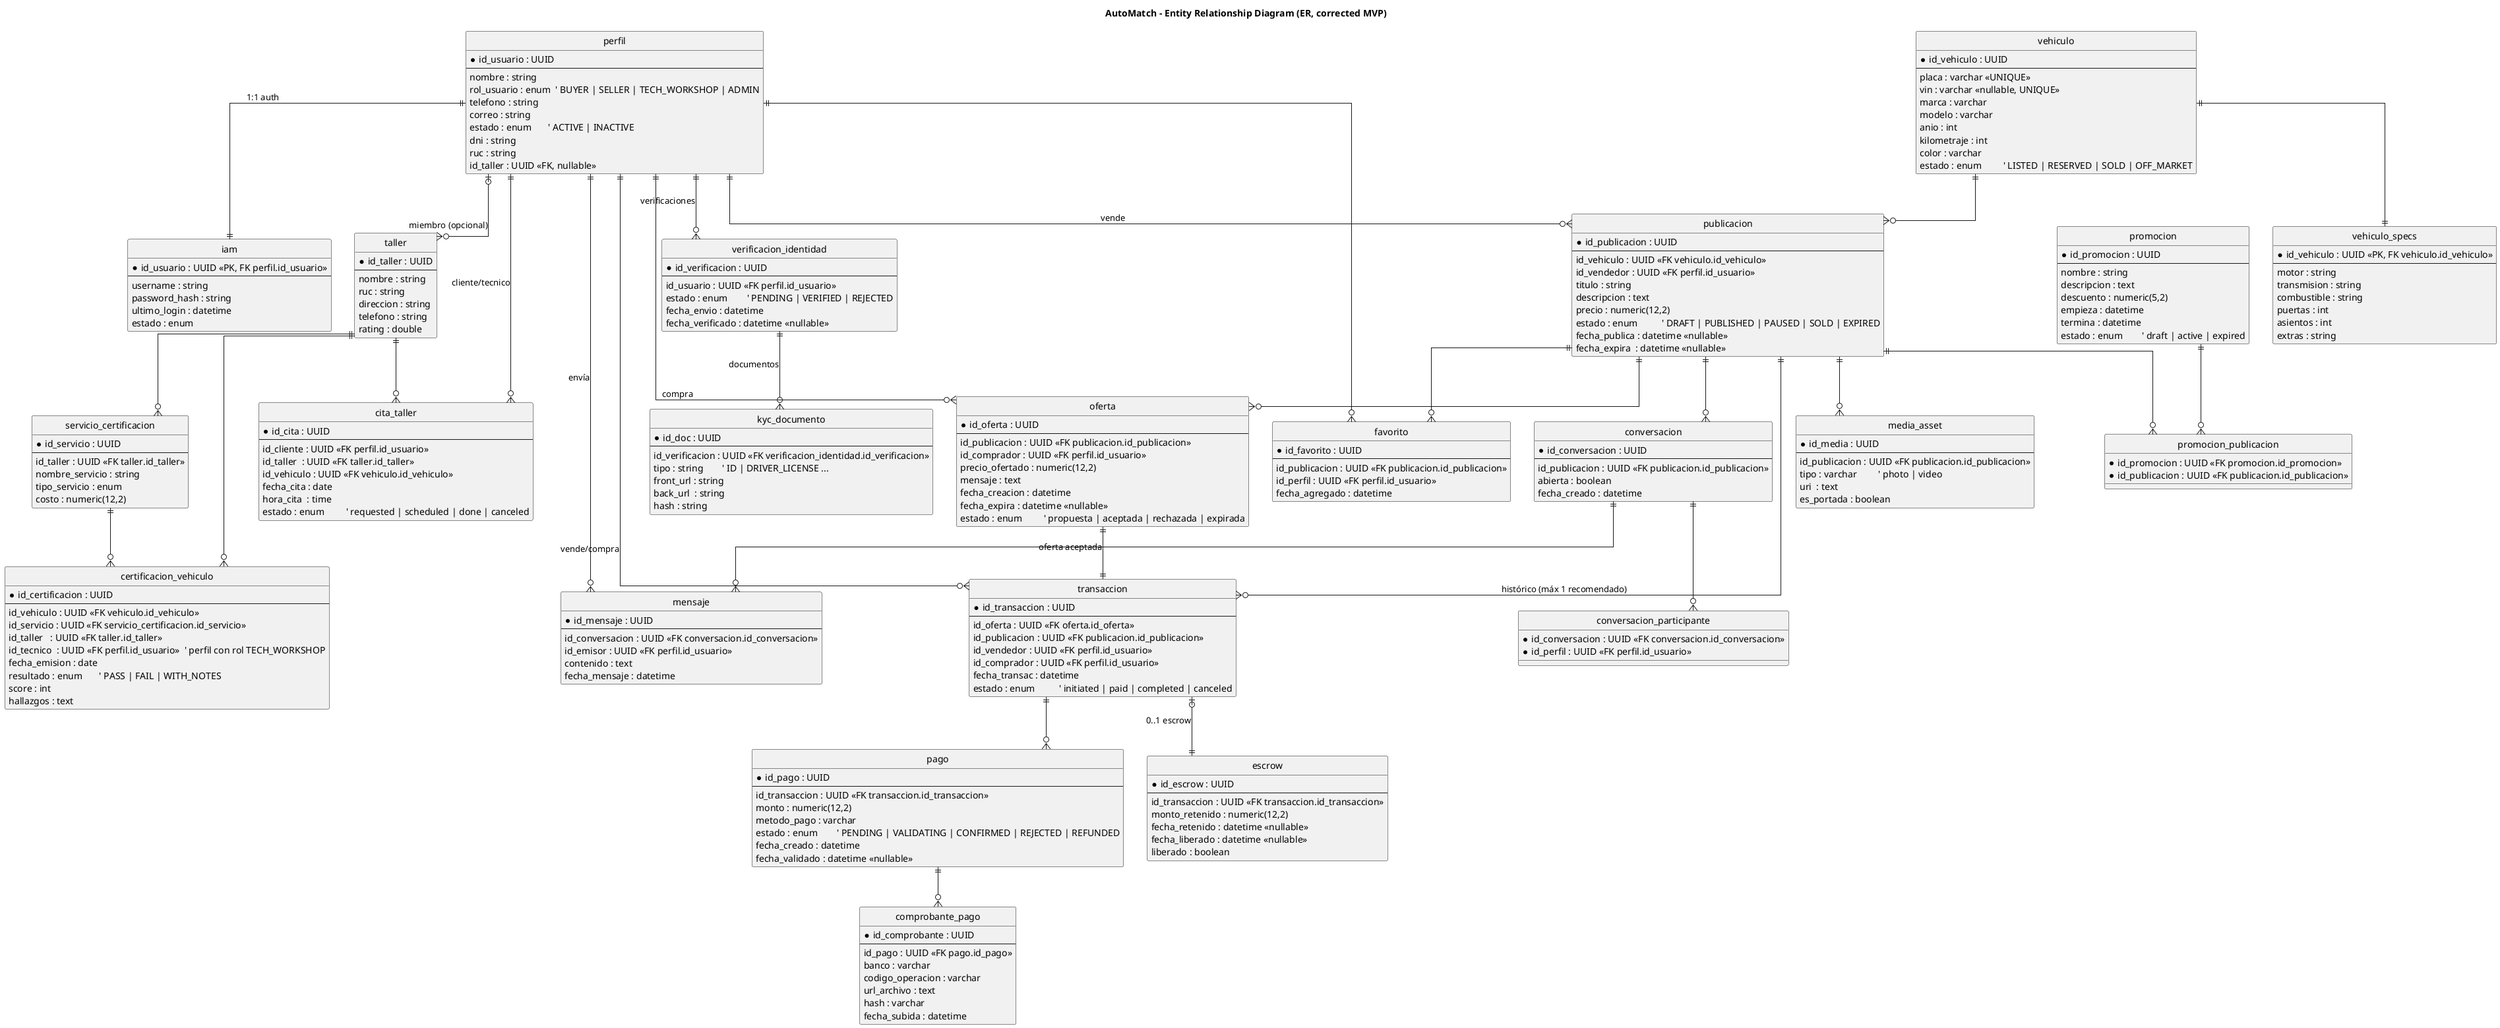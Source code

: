 @startuml
title AutoMatch - Entity Relationship Diagram (ER, corrected MVP)

skinparam linetype ortho
hide circle

' =========================
' Identidad / Perfiles / KYC
' =========================
entity "perfil" as perfil {
  * id_usuario : UUID
  --
  nombre : string
  rol_usuario : enum  ' BUYER | SELLER | TECH_WORKSHOP | ADMIN
  telefono : string
  correo : string
  estado : enum       ' ACTIVE | INACTIVE
  dni : string
  ruc : string
  id_taller : UUID <<FK, nullable>>
}

entity "iam" as iam {
  * id_usuario : UUID <<PK, FK perfil.id_usuario>>
  --
  username : string
  password_hash : string
  ultimo_login : datetime
  estado : enum
}

entity "verificacion_identidad" as kyc {
  * id_verificacion : UUID
  --
  id_usuario : UUID <<FK perfil.id_usuario>>
  estado : enum        ' PENDING | VERIFIED | REJECTED
  fecha_envio : datetime
  fecha_verificado : datetime <<nullable>>
}

entity "kyc_documento" as kyc_doc {
  * id_doc : UUID
  --
  id_verificacion : UUID <<FK verificacion_identidad.id_verificacion>>
  tipo : string        ' ID | DRIVER_LICENSE ...
  front_url : string
  back_url  : string
  hash : string
}

perfil ||--|| iam : "1:1 auth"
perfil ||--o{ kyc : "verificaciones"
kyc ||--o{ kyc_doc : "documentos"

' =========================
' Talleres / Servicios / Certificación
' =========================
entity "taller" as taller {
  * id_taller : UUID
  --
  nombre : string
  ruc : string
  direccion : string
  telefono : string
  rating : double
}

entity "servicio_certificacion" as serv_cert {
  * id_servicio : UUID
  --
  id_taller : UUID <<FK taller.id_taller>>
  nombre_servicio : string
  tipo_servicio : enum
  costo : numeric(12,2)
}

entity "cita_taller" as cita {
  * id_cita : UUID
  --
  id_cliente : UUID <<FK perfil.id_usuario>>
  id_taller  : UUID <<FK taller.id_taller>>
  id_vehiculo : UUID <<FK vehiculo.id_vehiculo>>
  fecha_cita : date
  hora_cita  : time
  estado : enum         ' requested | scheduled | done | canceled
}

entity "certificacion_vehiculo" as cert {
  * id_certificacion : UUID
  --
  id_vehiculo : UUID <<FK vehiculo.id_vehiculo>>
  id_servicio : UUID <<FK servicio_certificacion.id_servicio>>
  id_taller   : UUID <<FK taller.id_taller>>
  id_tecnico  : UUID <<FK perfil.id_usuario>>  ' perfil con rol TECH_WORKSHOP
  fecha_emision : date
  resultado : enum       ' PASS | FAIL | WITH_NOTES
  score : int
  hallazgos : text
}

taller ||--o{ serv_cert
taller ||--o{ cita
taller ||--o{ cert
perfil ||--o{ cita : "cliente/tecnico"
perfil |o--o{ taller : "miembro (opcional)"
serv_cert ||--o{ cert

' =========================
' Catálogo: Vehículo / Publicación / Media / Favoritos
' =========================
entity "vehiculo" as vehiculo {
  * id_vehiculo : UUID
  --
  placa : varchar <<UNIQUE>>
  vin : varchar <<nullable, UNIQUE>>
  marca : varchar
  modelo : varchar
  anio : int
  kilometraje : int
  color : varchar
  estado : enum         ' LISTED | RESERVED | SOLD | OFF_MARKET
}

entity "vehiculo_specs" as vspecs {
  * id_vehiculo : UUID <<PK, FK vehiculo.id_vehiculo>>
  --
  motor : string
  transmision : string
  combustible : string
  puertas : int
  asientos : int
  extras : string
}

entity "publicacion" as pub {
  * id_publicacion : UUID
  --
  id_vehiculo : UUID <<FK vehiculo.id_vehiculo>>
  id_vendedor : UUID <<FK perfil.id_usuario>>
  titulo : string
  descripcion : text
  precio : numeric(12,2)
  estado : enum          ' DRAFT | PUBLISHED | PAUSED | SOLD | EXPIRED
  fecha_publica : datetime <<nullable>>
  fecha_expira  : datetime <<nullable>>
}

entity "media_asset" as media {
  * id_media : UUID
  --
  id_publicacion : UUID <<FK publicacion.id_publicacion>>
  tipo : varchar         ' photo | video
  uri  : text
  es_portada : boolean
}

entity "favorito" as fav {
  * id_favorito : UUID
  --
  id_publicacion : UUID <<FK publicacion.id_publicacion>>
  id_perfil : UUID <<FK perfil.id_usuario>>
  fecha_agregado : datetime
}

vehiculo ||--|| vspecs
vehiculo ||--o{ pub
perfil ||--o{ pub : "vende"
pub ||--o{ media
perfil ||--o{ fav
pub ||--o{ fav

' =========================
' Conversaciones / Mensajería
' =========================
entity "conversacion" as conv {
  * id_conversacion : UUID
  --
  id_publicacion : UUID <<FK publicacion.id_publicacion>>
  abierta : boolean
  fecha_creado : datetime
}

entity "conversacion_participante" as conv_p {
  * id_conversacion : UUID <<FK conversacion.id_conversacion>>
  * id_perfil : UUID <<FK perfil.id_usuario>>
}

entity "mensaje" as msg {
  * id_mensaje : UUID
  --
  id_conversacion : UUID <<FK conversacion.id_conversacion>>
  id_emisor : UUID <<FK perfil.id_usuario>>
  contenido : text
  fecha_mensaje : datetime
}

pub ||--o{ conv
conv ||--o{ conv_p
conv ||--o{ msg
perfil ||--o{ msg : "envía"

' =========================
' Ofertas / Transacciones / Pagos / Escrow
' =========================
entity "oferta" as oferta {
  * id_oferta : UUID
  --
  id_publicacion : UUID <<FK publicacion.id_publicacion>>
  id_comprador : UUID <<FK perfil.id_usuario>>
  precio_ofertado : numeric(12,2)
  mensaje : text
  fecha_creacion : datetime
  fecha_expira : datetime <<nullable>>
  estado : enum         ' propuesta | aceptada | rechazada | expirada
}

entity "transaccion" as trx {
  * id_transaccion : UUID
  --
  id_oferta : UUID <<FK oferta.id_oferta>>
  id_publicacion : UUID <<FK publicacion.id_publicacion>>
  id_vendedor : UUID <<FK perfil.id_usuario>>
  id_comprador : UUID <<FK perfil.id_usuario>>
  fecha_transac : datetime
  estado : enum          ' initiated | paid | completed | canceled
}

entity "pago" as pago {
  * id_pago : UUID
  --
  id_transaccion : UUID <<FK transaccion.id_transaccion>>
  monto : numeric(12,2)
  metodo_pago : varchar
  estado : enum        ' PENDING | VALIDATING | CONFIRMED | REJECTED | REFUNDED
  fecha_creado : datetime
  fecha_validado : datetime <<nullable>>
}

entity "comprobante_pago" as receipt {
  * id_comprobante : UUID
  --
  id_pago : UUID <<FK pago.id_pago>>
  banco : varchar
  codigo_operacion : varchar
  url_archivo : text
  hash : varchar
  fecha_subida : datetime
}

entity "escrow" as escrow {
  * id_escrow : UUID
  --
  id_transaccion : UUID <<FK transaccion.id_transaccion>>
  monto_retenido : numeric(12,2)
  fecha_retenido : datetime <<nullable>>
  fecha_liberado : datetime <<nullable>>
  liberado : boolean
}

pub ||--o{ oferta
perfil ||--o{ oferta : "compra"
oferta ||--|| trx : "oferta aceptada"
pub ||--o{ trx : "histórico (máx 1 recomendado)"
perfil ||--o{ trx : "vende/compra"
trx ||--o{ pago
pago ||--o{ receipt
trx |o--|| escrow : "0..1 escrow"

' =========================
' Promociones (normalizadas)
' =========================
entity "promocion" as promo {
  * id_promocion : UUID
  --
  nombre : string
  descripcion : text
  descuento : numeric(5,2)
  empieza : datetime
  termina : datetime
  estado : enum        ' draft | active | expired
}

entity "promocion_publicacion" as promo_pub {
  * id_promocion : UUID <<FK promocion.id_promocion>>
  * id_publicacion : UUID <<FK publicacion.id_publicacion>>
}

promo ||--o{ promo_pub
pub ||--o{ promo_pub

@enduml
